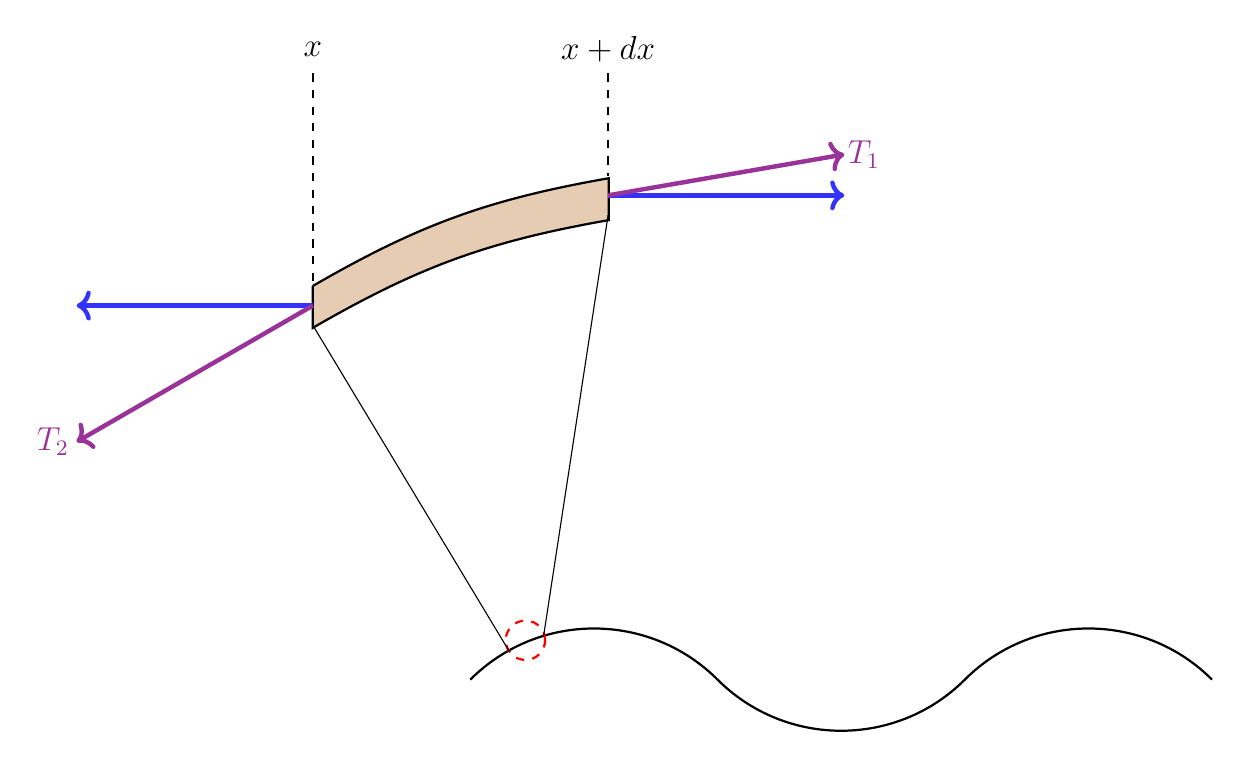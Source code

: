 \begin{tikzpicture}
    \draw[thick] (2,-5) to [out=45,in=135] (5.14,-5) to [out=-45, in=225] (8.28,-5) to [out=45,in=135] (11.42,-5);
    \filldraw[fill=brown!40!white, draw=black, thick, rotate=20] (0, 0) to [out=10, in=170] (4, 0) to [out=250, in=70] (3.818,-0.5) to [out=170, in=10] (-0.182,-0.5) to [out=70, in=250] (0,0);
    \draw[->, blue!80!white, ultra thick](3.75,1.15) -- (6.75,1.15);
% \draw[->, red!80!white, ultra thick](3.75,1.15) -- (3.75,1.92);
    \draw[->, violet!80!white, ultra thick](3.75,1.15) -- (6.75,1.67);
    \node[color=violet!80!white] at (7,1.67) {\large $T_1$};
    \draw[->, blue!80!white, ultra thick](0,-0.25) -- (-3,-0.25);
% \draw[->, red!80!white, ultra thick](0,-0.25) -- (0,-1.98);
    \draw[->, violet!80!white, ultra thick](0,-0.25) -- (-3,-1.98);
    \node[color=violet!80!white] at (-3.3,-1.98) {\large $T_2$};
    \draw[dashed, thick] (0,2.7) -- (0,0);
    \node at (0,3) {\large $x$};
    \draw[dashed, thick] (3.75,2.7) -- (3.75,1.4);
    \node at (3.75,3) {\large $x+dx$};
    \draw[red,thick,dashed] (2.7,-4.5) circle (0.25);
    \draw (2.50,-4.65) -- (0,-0.5);
    \draw (2.93,-4.45) -- (3.75,0.9);
\end{tikzpicture}
